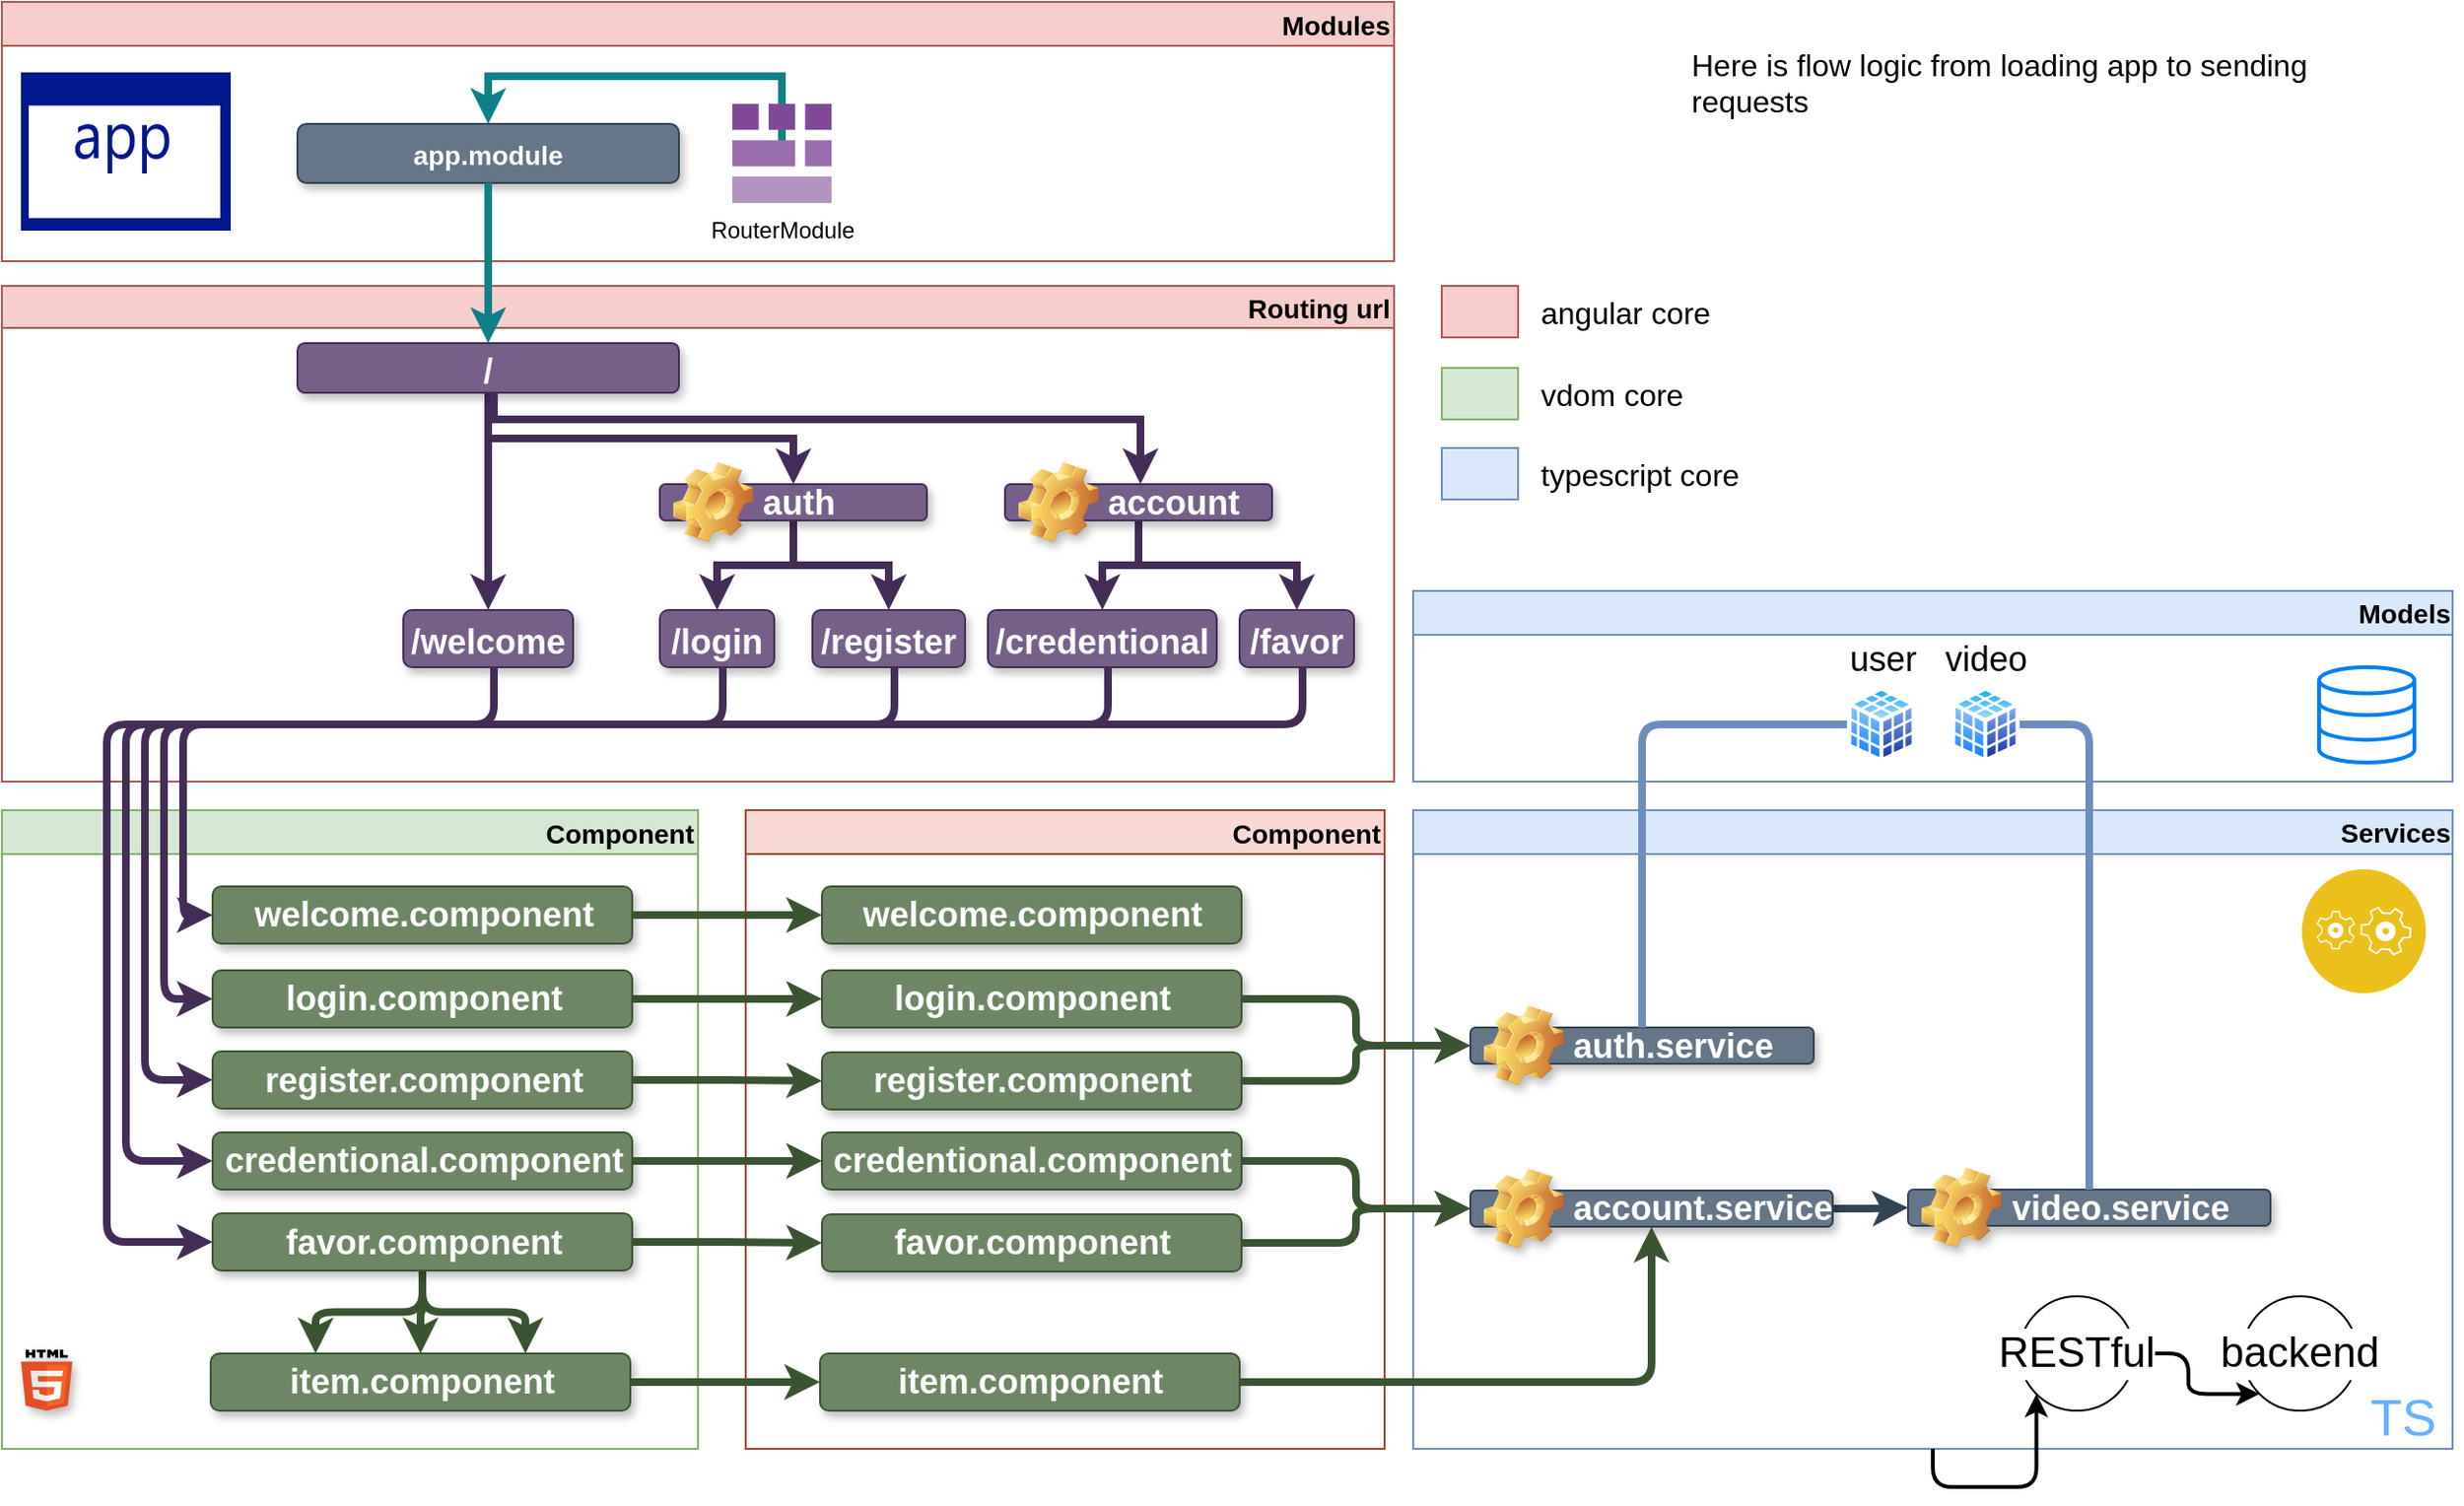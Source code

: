 <mxfile version="10.6.7" type="device"><diagram name="Page-1" id="97916047-d0de-89f5-080d-49f4d83e522f"><mxGraphModel dx="1394" dy="797" grid="1" gridSize="10" guides="1" tooltips="1" connect="1" arrows="1" fold="1" page="1" pageScale="1.5" pageWidth="1169" pageHeight="827" background="#ffffff" math="0" shadow="0"><root><mxCell id="0"/><mxCell id="1" parent="0"/><mxCell id="tvefkhOYQkc8xCwXhyaA-61" value="Modules" style="swimlane;align=right;fontSize=14;rounded=0;shadow=0;glass=0;comic=0;fillColor=#f8cecc;strokeColor=#b85450;swimlaneFillColor=none;" parent="1" vertex="1"><mxGeometry x="15" y="11" width="730" height="136" as="geometry"/></mxCell><mxCell id="2" value="app.module" style="rounded=1;fillColor=#647687;strokeColor=#314354;shadow=1;fontStyle=1;fontColor=#ffffff;fontSize=14;" parent="tvefkhOYQkc8xCwXhyaA-61" vertex="1"><mxGeometry x="155" y="64" width="200" height="31" as="geometry"/></mxCell><mxCell id="tvefkhOYQkc8xCwXhyaA-65" value="" style="edgeStyle=orthogonalEdgeStyle;rounded=0;orthogonalLoop=1;jettySize=auto;html=1;" parent="tvefkhOYQkc8xCwXhyaA-61" edge="1"><mxGeometry relative="1" as="geometry"><mxPoint x="478.5" y="177" as="targetPoint"/></mxGeometry></mxCell><mxCell id="tvefkhOYQkc8xCwXhyaA-156" style="edgeStyle=elbowEdgeStyle;rounded=0;orthogonalLoop=1;jettySize=auto;html=1;entryX=0.5;entryY=0;entryDx=0;entryDy=0;strokeColor=#0e8088;strokeWidth=4;fillColor=#b0e3e6;fontSize=18;fontColor=#ffffff;" parent="tvefkhOYQkc8xCwXhyaA-61" source="tvefkhOYQkc8xCwXhyaA-63" target="2" edge="1"><mxGeometry relative="1" as="geometry"><Array as="points"><mxPoint x="362" y="39"/></Array></mxGeometry></mxCell><mxCell id="tvefkhOYQkc8xCwXhyaA-63" value="&lt;div&gt;&lt;span&gt;RouterModule&lt;/span&gt;&lt;/div&gt;" style="aspect=fixed;html=1;perimeter=none;align=center;shadow=0;dashed=0;image;fontSize=12;image=img/lib/mscae/Module.svg;" parent="tvefkhOYQkc8xCwXhyaA-61" vertex="1"><mxGeometry x="383" y="53.5" width="52" height="52" as="geometry"/></mxCell><mxCell id="tvefkhOYQkc8xCwXhyaA-71" value="" style="pointerEvents=1;shadow=0;dashed=0;html=1;strokeColor=none;labelPosition=center;verticalLabelPosition=bottom;verticalAlign=top;align=center;shape=mxgraph.mscae.enterprise.application;fillColor=#00188D;" parent="tvefkhOYQkc8xCwXhyaA-61" vertex="1"><mxGeometry x="10" y="37" width="110" height="83" as="geometry"/></mxCell><mxCell id="tvefkhOYQkc8xCwXhyaA-69" value="Routing url" style="swimlane;align=right;startSize=22;fontSize=14;rounded=0;shadow=0;glass=0;comic=0;fillColor=#f8cecc;strokeColor=#b85450;" parent="1" vertex="1"><mxGeometry x="15" y="160" width="730" height="260" as="geometry"/></mxCell><mxCell id="tvefkhOYQkc8xCwXhyaA-70" value="" style="shape=image;html=1;verticalAlign=top;verticalLabelPosition=bottom;labelBackgroundColor=#ffffff;imageAspect=0;aspect=fixed;image=https://cdn1.iconfinder.com/data/icons/seo-outline-colored-free/128/Server_Proxy_Hosting_Url_link_window-128.png" parent="tvefkhOYQkc8xCwXhyaA-69" vertex="1"><mxGeometry x="10" y="30" width="110" height="110" as="geometry"/></mxCell><mxCell id="tvefkhOYQkc8xCwXhyaA-118" style="edgeStyle=orthogonalEdgeStyle;rounded=0;orthogonalLoop=1;jettySize=auto;html=1;strokeColor=#432D57;strokeWidth=4;fillColor=#76608a;fontSize=18;fontColor=#FFFFFF;" parent="tvefkhOYQkc8xCwXhyaA-69" source="tvefkhOYQkc8xCwXhyaA-75" target="tvefkhOYQkc8xCwXhyaA-81" edge="1"><mxGeometry relative="1" as="geometry"/></mxCell><mxCell id="tvefkhOYQkc8xCwXhyaA-129" style="edgeStyle=orthogonalEdgeStyle;rounded=0;orthogonalLoop=1;jettySize=auto;html=1;entryX=0.5;entryY=0;entryDx=0;entryDy=0;strokeColor=#432D57;strokeWidth=4;fillColor=#76608a;fontSize=18;fontColor=#FFFFFF;" parent="tvefkhOYQkc8xCwXhyaA-69" source="tvefkhOYQkc8xCwXhyaA-75" target="tvefkhOYQkc8xCwXhyaA-128" edge="1"><mxGeometry relative="1" as="geometry"><Array as="points"><mxPoint x="255" y="80"/><mxPoint x="415" y="80"/></Array></mxGeometry></mxCell><mxCell id="tvefkhOYQkc8xCwXhyaA-75" value="/" style="rounded=1;fillColor=#76608a;strokeColor=#432D57;shadow=1;fontStyle=1;fontSize=18;fontColor=#ffffff;" parent="tvefkhOYQkc8xCwXhyaA-69" vertex="1"><mxGeometry x="155" y="30" width="200" height="26" as="geometry"/></mxCell><mxCell id="tvefkhOYQkc8xCwXhyaA-81" value="/welcome" style="rounded=1;fillColor=#76608a;strokeColor=#432D57;shadow=1;fontStyle=1;fontSize=18;fontColor=#ffffff;" parent="tvefkhOYQkc8xCwXhyaA-69" vertex="1"><mxGeometry x="210.5" y="170" width="89" height="30" as="geometry"/></mxCell><mxCell id="tvefkhOYQkc8xCwXhyaA-114" value="/login" style="rounded=1;fillColor=#76608a;strokeColor=#432D57;shadow=1;fontStyle=1;fontSize=18;fontColor=#ffffff;" parent="tvefkhOYQkc8xCwXhyaA-69" vertex="1"><mxGeometry x="345" y="170" width="60" height="30" as="geometry"/></mxCell><mxCell id="tvefkhOYQkc8xCwXhyaA-119" value="/register" style="rounded=1;fillColor=#76608a;strokeColor=#432D57;shadow=1;fontStyle=1;fontSize=18;fontColor=#ffffff;" parent="tvefkhOYQkc8xCwXhyaA-69" vertex="1"><mxGeometry x="425" y="170" width="80" height="30" as="geometry"/></mxCell><mxCell id="tvefkhOYQkc8xCwXhyaA-131" style="edgeStyle=orthogonalEdgeStyle;rounded=0;orthogonalLoop=1;jettySize=auto;html=1;entryX=0.5;entryY=0;entryDx=0;entryDy=0;strokeColor=#432D57;strokeWidth=4;fillColor=#76608a;fontSize=18;fontColor=#FFFFFF;" parent="tvefkhOYQkc8xCwXhyaA-69" source="tvefkhOYQkc8xCwXhyaA-128" target="tvefkhOYQkc8xCwXhyaA-119" edge="1"><mxGeometry relative="1" as="geometry"><mxPoint x="466" y="183.5" as="targetPoint"/></mxGeometry></mxCell><mxCell id="tvefkhOYQkc8xCwXhyaA-139" style="edgeStyle=orthogonalEdgeStyle;rounded=0;orthogonalLoop=1;jettySize=auto;html=1;entryX=0.5;entryY=0;entryDx=0;entryDy=0;strokeColor=#432D57;strokeWidth=4;fillColor=#76608a;fontSize=18;fontColor=#FFFFFF;" parent="tvefkhOYQkc8xCwXhyaA-69" source="tvefkhOYQkc8xCwXhyaA-128" target="tvefkhOYQkc8xCwXhyaA-114" edge="1"><mxGeometry relative="1" as="geometry"/></mxCell><mxCell id="tvefkhOYQkc8xCwXhyaA-128" value="auth" style="label;whiteSpace=wrap;html=1;image=img/clipart/Gear_128x128.png;rounded=1;shadow=1;fillColor=#76608a;fontSize=18;strokeColor=#432D57;fontColor=#ffffff;" parent="tvefkhOYQkc8xCwXhyaA-69" vertex="1"><mxGeometry x="345" y="104" width="140" height="19" as="geometry"/></mxCell><mxCell id="tvefkhOYQkc8xCwXhyaA-132" value="/credentional" style="rounded=1;fillColor=#76608a;strokeColor=#432D57;shadow=1;fontStyle=1;fontSize=18;verticalAlign=middle;align=center;fontColor=#ffffff;" parent="tvefkhOYQkc8xCwXhyaA-69" vertex="1"><mxGeometry x="517" y="170" width="120" height="30" as="geometry"/></mxCell><mxCell id="tvefkhOYQkc8xCwXhyaA-133" value="/favor" style="rounded=1;fillColor=#76608a;strokeColor=#432D57;shadow=1;fontStyle=1;fontSize=18;fontColor=#ffffff;" parent="tvefkhOYQkc8xCwXhyaA-69" vertex="1"><mxGeometry x="649" y="170" width="60" height="30" as="geometry"/></mxCell><mxCell id="tvefkhOYQkc8xCwXhyaA-85" style="edgeStyle=orthogonalEdgeStyle;rounded=0;orthogonalLoop=1;jettySize=auto;html=1;entryX=0.5;entryY=0;entryDx=0;entryDy=0;strokeColor=#0e8088;strokeWidth=4;fillColor=#b0e3e6;fontSize=28;" parent="1" source="2" target="tvefkhOYQkc8xCwXhyaA-75" edge="1"><mxGeometry relative="1" as="geometry"/></mxCell><mxCell id="tvefkhOYQkc8xCwXhyaA-141" style="edgeStyle=orthogonalEdgeStyle;rounded=0;orthogonalLoop=1;jettySize=auto;html=1;entryX=0.5;entryY=0;entryDx=0;entryDy=0;strokeColor=#432D57;strokeWidth=4;fillColor=#76608a;fontSize=18;fontColor=#FFFFFF;" parent="1" source="tvefkhOYQkc8xCwXhyaA-136" target="tvefkhOYQkc8xCwXhyaA-132" edge="1"><mxGeometry relative="1" as="geometry"/></mxCell><mxCell id="tvefkhOYQkc8xCwXhyaA-142" style="edgeStyle=orthogonalEdgeStyle;rounded=0;orthogonalLoop=1;jettySize=auto;html=1;entryX=0.5;entryY=0;entryDx=0;entryDy=0;strokeColor=#432D57;strokeWidth=4;fillColor=#76608a;fontSize=18;fontColor=#FFFFFF;" parent="1" source="tvefkhOYQkc8xCwXhyaA-136" target="tvefkhOYQkc8xCwXhyaA-133" edge="1"><mxGeometry relative="1" as="geometry"/></mxCell><mxCell id="tvefkhOYQkc8xCwXhyaA-136" value="account" style="label;whiteSpace=wrap;html=1;image=img/clipart/Gear_128x128.png;rounded=1;shadow=1;fillColor=#76608a;fontSize=18;strokeColor=#432D57;fontColor=#ffffff;" parent="1" vertex="1"><mxGeometry x="541" y="264" width="140" height="19" as="geometry"/></mxCell><mxCell id="tvefkhOYQkc8xCwXhyaA-137" style="edgeStyle=orthogonalEdgeStyle;rounded=0;orthogonalLoop=1;jettySize=auto;html=1;strokeColor=#432D57;strokeWidth=4;fillColor=#76608a;fontSize=18;fontColor=#FFFFFF;" parent="1" source="tvefkhOYQkc8xCwXhyaA-75" target="tvefkhOYQkc8xCwXhyaA-136" edge="1"><mxGeometry relative="1" as="geometry"><Array as="points"><mxPoint x="273" y="230"/><mxPoint x="612" y="230"/></Array></mxGeometry></mxCell><mxCell id="tvefkhOYQkc8xCwXhyaA-145" value="Component" style="swimlane;rounded=0;shadow=0;fillColor=#d5e8d4;fontSize=14;align=right;glass=0;comic=0;strokeColor=#82b366;" parent="1" vertex="1"><mxGeometry x="15" y="435" width="365" height="335" as="geometry"/></mxCell><mxCell id="tvefkhOYQkc8xCwXhyaA-159" value="welcome.component&lt;br&gt;" style="rounded=1;fillColor=#6d8764;strokeColor=#3A5431;shadow=1;fontStyle=1;fontSize=18;fontColor=#ffffff;html=1;" parent="tvefkhOYQkc8xCwXhyaA-145" vertex="1"><mxGeometry x="110.5" y="40" width="220" height="30" as="geometry"/></mxCell><mxCell id="tvefkhOYQkc8xCwXhyaA-162" value="login.component" style="rounded=1;fillColor=#6d8764;strokeColor=#3A5431;shadow=1;fontStyle=1;fontSize=18;fontColor=#ffffff;html=1;" parent="tvefkhOYQkc8xCwXhyaA-145" vertex="1"><mxGeometry x="110.5" y="84" width="220" height="30" as="geometry"/></mxCell><mxCell id="tvefkhOYQkc8xCwXhyaA-164" value="register.component" style="rounded=1;fillColor=#6d8764;strokeColor=#3A5431;shadow=1;fontStyle=1;fontSize=18;fontColor=#ffffff;html=1;" parent="tvefkhOYQkc8xCwXhyaA-145" vertex="1"><mxGeometry x="110.5" y="126.5" width="220" height="30" as="geometry"/></mxCell><mxCell id="tvefkhOYQkc8xCwXhyaA-258" style="edgeStyle=orthogonalEdgeStyle;orthogonalLoop=1;jettySize=auto;html=1;entryX=0.5;entryY=0;entryDx=0;entryDy=0;startFill=0;endFill=1;strokeColor=#3A5431;strokeWidth=4;fillColor=#6d8764;fontSize=18;fontColor=#FFFFFF;" parent="tvefkhOYQkc8xCwXhyaA-145" source="tvefkhOYQkc8xCwXhyaA-167" target="tvefkhOYQkc8xCwXhyaA-226" edge="1"><mxGeometry relative="1" as="geometry"/></mxCell><mxCell id="tvefkhOYQkc8xCwXhyaA-259" style="edgeStyle=orthogonalEdgeStyle;orthogonalLoop=1;jettySize=auto;html=1;entryX=0.25;entryY=0;entryDx=0;entryDy=0;startFill=0;endFill=1;strokeColor=#3A5431;strokeWidth=4;fillColor=#6d8764;fontSize=18;fontColor=#FFFFFF;" parent="tvefkhOYQkc8xCwXhyaA-145" source="tvefkhOYQkc8xCwXhyaA-167" target="tvefkhOYQkc8xCwXhyaA-226" edge="1"><mxGeometry relative="1" as="geometry"/></mxCell><mxCell id="tvefkhOYQkc8xCwXhyaA-260" style="edgeStyle=orthogonalEdgeStyle;orthogonalLoop=1;jettySize=auto;html=1;entryX=0.75;entryY=0;entryDx=0;entryDy=0;startFill=0;endFill=1;strokeColor=#3A5431;strokeWidth=4;fillColor=#6d8764;fontSize=18;fontColor=#FFFFFF;" parent="tvefkhOYQkc8xCwXhyaA-145" source="tvefkhOYQkc8xCwXhyaA-167" target="tvefkhOYQkc8xCwXhyaA-226" edge="1"><mxGeometry relative="1" as="geometry"/></mxCell><mxCell id="tvefkhOYQkc8xCwXhyaA-167" value="favor.component" style="rounded=1;fillColor=#6d8764;strokeColor=#3A5431;shadow=1;fontStyle=1;fontSize=18;fontColor=#ffffff;html=1;" parent="tvefkhOYQkc8xCwXhyaA-145" vertex="1"><mxGeometry x="110.5" y="211.5" width="220" height="30" as="geometry"/></mxCell><mxCell id="tvefkhOYQkc8xCwXhyaA-226" value="item.component" style="rounded=1;fillColor=#6d8764;strokeColor=#3A5431;shadow=1;fontStyle=1;fontSize=18;fontColor=#ffffff;html=1;" parent="tvefkhOYQkc8xCwXhyaA-145" vertex="1"><mxGeometry x="109.5" y="285" width="220" height="30" as="geometry"/></mxCell><mxCell id="tvefkhOYQkc8xCwXhyaA-169" value="&lt;div style=&quot;text-align: center&quot;&gt;&lt;span&gt;credentional.component&lt;/span&gt;&lt;/div&gt;" style="rounded=1;fillColor=#6d8764;strokeColor=#3A5431;shadow=1;fontStyle=1;fontSize=18;verticalAlign=middle;align=center;fontColor=#ffffff;html=1;" parent="tvefkhOYQkc8xCwXhyaA-145" vertex="1"><mxGeometry x="110.5" y="169" width="220" height="30" as="geometry"/></mxCell><mxCell id="tvefkhOYQkc8xCwXhyaA-303" value="" style="dashed=0;outlineConnect=0;html=1;align=center;labelPosition=center;verticalLabelPosition=bottom;verticalAlign=top;shape=mxgraph.weblogos.html5;rounded=1;shadow=1;strokeColor=#432D57;fillColor=#76608a;fontSize=18;fontColor=#000000;" parent="tvefkhOYQkc8xCwXhyaA-145" vertex="1"><mxGeometry x="10" y="283" width="27" height="32" as="geometry"/></mxCell><mxCell id="tvefkhOYQkc8xCwXhyaA-308" value="" style="shape=image;html=1;verticalAlign=top;verticalLabelPosition=bottom;labelBackgroundColor=#ffffff;imageAspect=0;aspect=fixed;image=https://cdn4.iconfinder.com/data/icons/logos-and-brands/512/233_Node_Js_logo-128.png;rounded=1;shadow=1;strokeColor=#432D57;fillColor=#76608a;fontSize=18;fontColor=#000000;align=center;" parent="tvefkhOYQkc8xCwXhyaA-145" vertex="1"><mxGeometry x="45" y="285" width="32" height="32" as="geometry"/></mxCell><mxCell id="tvefkhOYQkc8xCwXhyaA-185" value="" style="group" parent="1" vertex="1" connectable="0"><mxGeometry x="70" y="390" width="627" height="263" as="geometry"/></mxCell><mxCell id="tvefkhOYQkc8xCwXhyaA-189" value="" style="group;fillColor=none;strokeColor=none;fontColor=#ffffff;" parent="1" vertex="1" connectable="0"><mxGeometry x="70" y="390" width="627" height="272" as="geometry"/></mxCell><mxCell id="tvefkhOYQkc8xCwXhyaA-180" style="edgeStyle=orthogonalEdgeStyle;rounded=1;orthogonalLoop=1;jettySize=auto;html=1;strokeColor=#432D57;strokeWidth=4;fillColor=#76608a;fontSize=18;fontColor=#FFFFFF;entryX=0;entryY=0.5;entryDx=0;entryDy=0;" parent="1" source="tvefkhOYQkc8xCwXhyaA-81" target="tvefkhOYQkc8xCwXhyaA-159" edge="1"><mxGeometry relative="1" as="geometry"><mxPoint x="90" y="480" as="targetPoint"/><Array as="points"><mxPoint x="273" y="390"/><mxPoint x="110" y="390"/><mxPoint x="110" y="490"/></Array></mxGeometry></mxCell><mxCell id="tvefkhOYQkc8xCwXhyaA-181" style="edgeStyle=orthogonalEdgeStyle;orthogonalLoop=1;jettySize=auto;html=1;strokeColor=#432D57;strokeWidth=4;fillColor=#76608a;fontSize=18;fontColor=#FFFFFF;rounded=1;startArrow=none;startFill=0;entryX=0;entryY=0.5;entryDx=0;entryDy=0;" parent="1" source="tvefkhOYQkc8xCwXhyaA-114" target="tvefkhOYQkc8xCwXhyaA-162" edge="1"><mxGeometry relative="1" as="geometry"><mxPoint x="90" y="520" as="targetPoint"/><Array as="points"><mxPoint x="393" y="390"/><mxPoint x="100" y="390"/><mxPoint x="100" y="534"/></Array></mxGeometry></mxCell><mxCell id="tvefkhOYQkc8xCwXhyaA-182" style="edgeStyle=orthogonalEdgeStyle;rounded=1;orthogonalLoop=1;jettySize=auto;html=1;startArrow=none;startFill=0;strokeColor=#432D57;strokeWidth=4;fillColor=#76608a;fontSize=18;fontColor=#FFFFFF;entryX=0;entryY=0.5;entryDx=0;entryDy=0;" parent="1" source="tvefkhOYQkc8xCwXhyaA-119" target="tvefkhOYQkc8xCwXhyaA-164" edge="1"><mxGeometry relative="1" as="geometry"><mxPoint x="90" y="560" as="targetPoint"/><Array as="points"><mxPoint x="483" y="390"/><mxPoint x="90" y="390"/><mxPoint x="90" y="577"/></Array></mxGeometry></mxCell><mxCell id="tvefkhOYQkc8xCwXhyaA-184" style="edgeStyle=orthogonalEdgeStyle;rounded=1;orthogonalLoop=1;jettySize=auto;html=1;startArrow=none;startFill=0;strokeColor=#432D57;strokeWidth=4;fillColor=#76608a;fontSize=18;fontColor=#FFFFFF;comic=0;entryX=0;entryY=0.5;entryDx=0;entryDy=0;" parent="1" source="tvefkhOYQkc8xCwXhyaA-133" target="tvefkhOYQkc8xCwXhyaA-167" edge="1"><mxGeometry relative="1" as="geometry"><mxPoint x="150" y="653" as="targetPoint"/><Array as="points"><mxPoint x="697" y="390"/><mxPoint x="70" y="390"/><mxPoint x="70" y="662"/></Array></mxGeometry></mxCell><mxCell id="tvefkhOYQkc8xCwXhyaA-183" style="edgeStyle=orthogonalEdgeStyle;rounded=1;orthogonalLoop=1;jettySize=auto;html=1;startArrow=none;startFill=0;strokeColor=#432D57;strokeWidth=4;fillColor=#76608a;fontSize=18;fontColor=#FFFFFF;entryX=0;entryY=0.5;entryDx=0;entryDy=0;" parent="1" source="tvefkhOYQkc8xCwXhyaA-132" target="tvefkhOYQkc8xCwXhyaA-169" edge="1"><mxGeometry relative="1" as="geometry"><mxPoint x="90" y="610" as="targetPoint"/><Array as="points"><mxPoint x="595" y="390"/><mxPoint x="80" y="390"/><mxPoint x="80" y="619"/></Array></mxGeometry></mxCell><mxCell id="tvefkhOYQkc8xCwXhyaA-197" value="&lt;font color=&quot;#000000&quot; style=&quot;font-size: 14px;&quot;&gt;Services&lt;br style=&quot;font-size: 14px;&quot;&gt;&lt;/font&gt;" style="swimlane;rounded=0;shadow=0;strokeColor=#6c8ebf;fillColor=#dae8fc;fontSize=14;align=right;html=1;arcSize=17;glass=0;comic=0;" parent="1" vertex="1"><mxGeometry x="755" y="435" width="545" height="335" as="geometry"/></mxCell><mxCell id="tvefkhOYQkc8xCwXhyaA-199" value="" style="aspect=fixed;perimeter=ellipsePerimeter;html=1;align=center;shadow=0;dashed=0;fontColor=#4277BB;labelBackgroundColor=#ffffff;fontSize=12;spacingTop=3;image;image=img/lib/ibm/applications/application_logic.svg;rounded=0;glass=0;comic=0;strokeColor=#000000;fillColor=none;" parent="tvefkhOYQkc8xCwXhyaA-197" vertex="1"><mxGeometry x="466" y="31" width="65" height="65" as="geometry"/></mxCell><mxCell id="tvefkhOYQkc8xCwXhyaA-209" value="auth.service" style="label;whiteSpace=wrap;html=1;image=img/clipart/Gear_128x128.png;rounded=1;shadow=1;fontSize=18;align=left;fillColor=#647687;strokeColor=#314354;fontColor=#ffffff;" parent="tvefkhOYQkc8xCwXhyaA-197" vertex="1"><mxGeometry x="30" y="114" width="180" height="19" as="geometry"/></mxCell><mxCell id="tvefkhOYQkc8xCwXhyaA-264" style="edgeStyle=orthogonalEdgeStyle;orthogonalLoop=1;jettySize=auto;html=1;startFill=0;endFill=1;strokeColor=#314354;strokeWidth=4;fillColor=#647687;fontSize=18;fontColor=#FFFFFF;" parent="tvefkhOYQkc8xCwXhyaA-197" source="tvefkhOYQkc8xCwXhyaA-214" target="tvefkhOYQkc8xCwXhyaA-263" edge="1"><mxGeometry relative="1" as="geometry"/></mxCell><mxCell id="tvefkhOYQkc8xCwXhyaA-214" value="account.service&lt;br&gt;" style="label;whiteSpace=wrap;html=1;image=img/clipart/Gear_128x128.png;rounded=1;shadow=1;fontSize=18;align=left;fillColor=#647687;strokeColor=#314354;fontColor=#ffffff;" parent="tvefkhOYQkc8xCwXhyaA-197" vertex="1"><mxGeometry x="30" y="199.5" width="190" height="19" as="geometry"/></mxCell><mxCell id="tvefkhOYQkc8xCwXhyaA-263" value="video.service&lt;br&gt;" style="label;whiteSpace=wrap;html=1;image=img/clipart/Gear_128x128.png;rounded=1;shadow=1;fontSize=18;align=left;fillColor=#647687;strokeColor=#314354;fontColor=#ffffff;" parent="tvefkhOYQkc8xCwXhyaA-197" vertex="1"><mxGeometry x="259.5" y="199" width="190" height="19" as="geometry"/></mxCell><mxCell id="tvefkhOYQkc8xCwXhyaA-309" value="&lt;font color=&quot;#66b2ff&quot;&gt;TS&lt;/font&gt;" style="text;html=1;resizable=0;points=[];autosize=1;align=left;verticalAlign=top;spacingTop=-4;fontSize=27;fillColor=none;strokeColor=none;" parent="tvefkhOYQkc8xCwXhyaA-197" vertex="1"><mxGeometry x="500" y="300" width="50" height="30" as="geometry"/></mxCell><mxCell id="tvefkhOYQkc8xCwXhyaA-321" style="edgeStyle=orthogonalEdgeStyle;orthogonalLoop=1;jettySize=auto;html=1;startFill=0;endArrow=classic;endFill=1;strokeColor=#000000;strokeWidth=2;fillColor=#76608a;fontSize=22;fontColor=#000000;entryX=0;entryY=1;entryDx=0;entryDy=0;" parent="tvefkhOYQkc8xCwXhyaA-197" source="tvefkhOYQkc8xCwXhyaA-318" target="tvefkhOYQkc8xCwXhyaA-320" edge="1"><mxGeometry relative="1" as="geometry"><mxPoint x="415" y="285" as="targetPoint"/></mxGeometry></mxCell><mxCell id="tvefkhOYQkc8xCwXhyaA-318" value="RESTful" style="ellipse;whiteSpace=wrap;html=1;aspect=fixed;rounded=1;shadow=0;labelBackgroundColor=#ffffff;strokeColor=#000000;fillColor=#ffffff;fontSize=22;fontColor=#000000;align=center;" parent="tvefkhOYQkc8xCwXhyaA-197" vertex="1"><mxGeometry x="318" y="255" width="60" height="60" as="geometry"/></mxCell><mxCell id="tvefkhOYQkc8xCwXhyaA-320" value="backend" style="ellipse;whiteSpace=wrap;html=1;aspect=fixed;rounded=1;shadow=0;labelBackgroundColor=#ffffff;strokeColor=#000000;fillColor=#ffffff;fontSize=22;fontColor=#000000;align=center;" parent="tvefkhOYQkc8xCwXhyaA-197" vertex="1"><mxGeometry x="435" y="255" width="60" height="60" as="geometry"/></mxCell><mxCell id="tvefkhOYQkc8xCwXhyaA-323" style="edgeStyle=orthogonalEdgeStyle;orthogonalLoop=1;jettySize=auto;html=1;entryX=0;entryY=1;entryDx=0;entryDy=0;startFill=0;endArrow=classic;endFill=1;strokeColor=#000000;strokeWidth=2;fillColor=#76608a;fontSize=22;fontColor=#000000;" parent="tvefkhOYQkc8xCwXhyaA-197" source="tvefkhOYQkc8xCwXhyaA-197" target="tvefkhOYQkc8xCwXhyaA-318" edge="1"><mxGeometry relative="1" as="geometry"/></mxCell><mxCell id="tvefkhOYQkc8xCwXhyaA-295" value="&lt;font color=&quot;#000000&quot; style=&quot;font-size: 14px&quot;&gt;Models&lt;br style=&quot;font-size: 14px&quot;&gt;&lt;/font&gt;" style="swimlane;rounded=0;shadow=0;strokeColor=#6c8ebf;fillColor=#dae8fc;fontSize=14;align=right;html=1;arcSize=17;glass=0;comic=0;" parent="1" vertex="1"><mxGeometry x="755" y="320" width="545" height="100" as="geometry"/></mxCell><mxCell id="tvefkhOYQkc8xCwXhyaA-302" value="" style="html=1;verticalLabelPosition=bottom;align=center;labelBackgroundColor=#ffffff;verticalAlign=top;strokeWidth=2;strokeColor=#0080F0;fillColor=#ffffff;shadow=0;dashed=0;shape=mxgraph.ios7.icons.data;rounded=1;fontSize=18;fontColor=#000000;aspect=fixed;" parent="tvefkhOYQkc8xCwXhyaA-295" vertex="1"><mxGeometry x="475" y="40" width="50" height="50" as="geometry"/></mxCell><mxCell id="tvefkhOYQkc8xCwXhyaA-198" value="" style="shape=image;html=1;verticalAlign=top;verticalLabelPosition=bottom;labelBackgroundColor=#ffffff;imageAspect=0;aspect=fixed;image=https://cdn4.iconfinder.com/data/icons/logos-and-brands/512/21_Angular_logo_logos-128.png;rounded=0;shadow=0;glass=0;comic=0;strokeColor=#000000;fillColor=none;fontSize=14;fontColor=#000000;align=right;" parent="1" vertex="1"><mxGeometry x="760" y="11" width="128" height="128" as="geometry"/></mxCell><mxCell id="tvefkhOYQkc8xCwXhyaA-200" value="Here is flow logic from loading app to sending &lt;br&gt;requests" style="text;html=1;resizable=0;points=[];autosize=1;align=left;verticalAlign=top;spacingTop=-4;fontSize=16;fontColor=#000000;" parent="1" vertex="1"><mxGeometry x="899" y="32" width="340" height="40" as="geometry"/></mxCell><mxCell id="tvefkhOYQkc8xCwXhyaA-202" value="&lt;div&gt;angular core&lt;/div&gt;" style="rounded=0;html=1;shadow=0;glass=0;comic=0;strokeColor=#b85450;fillColor=#f8cecc;fontSize=16;align=left;labelPosition=right;verticalLabelPosition=middle;verticalAlign=middle;textDirection=ltr;spacingLeft=10;" parent="1" vertex="1"><mxGeometry x="770" y="160" width="40" height="27" as="geometry"/></mxCell><mxCell id="tvefkhOYQkc8xCwXhyaA-206" value="&lt;div&gt;vdom core&lt;/div&gt;" style="rounded=0;html=1;shadow=0;glass=0;comic=0;strokeColor=#82b366;fillColor=#d5e8d4;fontSize=16;align=left;labelPosition=right;verticalLabelPosition=middle;verticalAlign=middle;textDirection=ltr;spacingLeft=10;" parent="1" vertex="1"><mxGeometry x="770" y="203" width="40" height="27" as="geometry"/></mxCell><mxCell id="tvefkhOYQkc8xCwXhyaA-276" value="&lt;div&gt;typescript core&lt;/div&gt;" style="rounded=0;html=1;shadow=0;glass=0;comic=0;strokeColor=#6c8ebf;fillColor=#dae8fc;fontSize=16;align=left;labelPosition=right;verticalLabelPosition=middle;verticalAlign=middle;textDirection=ltr;spacingLeft=10;" parent="1" vertex="1"><mxGeometry x="770" y="245" width="40" height="27" as="geometry"/></mxCell><mxCell id="tvefkhOYQkc8xCwXhyaA-232" value="Component" style="swimlane;rounded=0;shadow=0;fillColor=#fad9d5;fontSize=14;align=right;glass=0;comic=0;strokeColor=#ae4132;" parent="1" vertex="1"><mxGeometry x="405" y="435" width="335" height="335" as="geometry"/></mxCell><mxCell id="tvefkhOYQkc8xCwXhyaA-246" value="welcome.component&lt;br&gt;" style="rounded=1;fillColor=#6d8764;strokeColor=#3A5431;shadow=1;fontStyle=1;fontSize=18;fontColor=#ffffff;html=1;align=center;" parent="tvefkhOYQkc8xCwXhyaA-232" vertex="1"><mxGeometry x="40" y="40" width="220" height="30" as="geometry"/></mxCell><mxCell id="tvefkhOYQkc8xCwXhyaA-248" value="login.component" style="rounded=1;fillColor=#6d8764;strokeColor=#3A5431;shadow=1;fontStyle=1;fontSize=18;fontColor=#ffffff;html=1;align=center;" parent="tvefkhOYQkc8xCwXhyaA-232" vertex="1"><mxGeometry x="40" y="84" width="220" height="30" as="geometry"/></mxCell><mxCell id="tvefkhOYQkc8xCwXhyaA-250" value="register.component" style="rounded=1;fillColor=#6d8764;strokeColor=#3A5431;shadow=1;fontStyle=1;fontSize=18;fontColor=#ffffff;html=1;align=center;" parent="tvefkhOYQkc8xCwXhyaA-232" vertex="1"><mxGeometry x="40" y="127" width="220" height="30" as="geometry"/></mxCell><mxCell id="tvefkhOYQkc8xCwXhyaA-252" value="&lt;div style=&quot;text-align: center&quot;&gt;&lt;span&gt;credentional.component&lt;/span&gt;&lt;/div&gt;" style="rounded=1;fillColor=#6d8764;strokeColor=#3A5431;shadow=1;fontStyle=1;fontSize=18;verticalAlign=middle;align=center;fontColor=#ffffff;html=1;" parent="tvefkhOYQkc8xCwXhyaA-232" vertex="1"><mxGeometry x="40" y="169" width="220" height="30" as="geometry"/></mxCell><mxCell id="tvefkhOYQkc8xCwXhyaA-254" value="favor.component" style="rounded=1;fillColor=#6d8764;strokeColor=#3A5431;shadow=1;fontStyle=1;fontSize=18;fontColor=#ffffff;html=1;align=center;" parent="tvefkhOYQkc8xCwXhyaA-232" vertex="1"><mxGeometry x="40" y="212" width="220" height="30" as="geometry"/></mxCell><mxCell id="tvefkhOYQkc8xCwXhyaA-256" value="item.component" style="rounded=1;fillColor=#6d8764;strokeColor=#3A5431;shadow=1;fontStyle=1;fontSize=18;fontColor=#ffffff;html=1;align=center;" parent="tvefkhOYQkc8xCwXhyaA-232" vertex="1"><mxGeometry x="39" y="285" width="220" height="30" as="geometry"/></mxCell><mxCell id="tvefkhOYQkc8xCwXhyaA-247" style="edgeStyle=orthogonalEdgeStyle;orthogonalLoop=1;jettySize=auto;html=1;startFill=0;endFill=1;strokeColor=#3A5431;strokeWidth=4;fillColor=#6d8764;fontSize=18;fontColor=#FFFFFF;" parent="1" source="tvefkhOYQkc8xCwXhyaA-159" target="tvefkhOYQkc8xCwXhyaA-246" edge="1"><mxGeometry relative="1" as="geometry"/></mxCell><mxCell id="tvefkhOYQkc8xCwXhyaA-249" style="edgeStyle=orthogonalEdgeStyle;orthogonalLoop=1;jettySize=auto;html=1;startFill=0;endFill=1;strokeColor=#3A5431;strokeWidth=4;fillColor=#6d8764;fontSize=18;fontColor=#FFFFFF;" parent="1" source="tvefkhOYQkc8xCwXhyaA-162" target="tvefkhOYQkc8xCwXhyaA-248" edge="1"><mxGeometry relative="1" as="geometry"/></mxCell><mxCell id="tvefkhOYQkc8xCwXhyaA-251" style="edgeStyle=orthogonalEdgeStyle;orthogonalLoop=1;jettySize=auto;html=1;startFill=0;endFill=1;strokeColor=#3A5431;strokeWidth=4;fillColor=#6d8764;fontSize=18;fontColor=#FFFFFF;" parent="1" source="tvefkhOYQkc8xCwXhyaA-164" target="tvefkhOYQkc8xCwXhyaA-250" edge="1"><mxGeometry relative="1" as="geometry"/></mxCell><mxCell id="tvefkhOYQkc8xCwXhyaA-253" style="edgeStyle=orthogonalEdgeStyle;orthogonalLoop=1;jettySize=auto;html=1;startFill=0;endFill=1;strokeColor=#3A5431;strokeWidth=4;fillColor=#6d8764;fontSize=18;fontColor=#FFFFFF;" parent="1" source="tvefkhOYQkc8xCwXhyaA-169" target="tvefkhOYQkc8xCwXhyaA-252" edge="1"><mxGeometry relative="1" as="geometry"/></mxCell><mxCell id="tvefkhOYQkc8xCwXhyaA-255" style="edgeStyle=orthogonalEdgeStyle;orthogonalLoop=1;jettySize=auto;html=1;startFill=0;endFill=1;strokeColor=#3A5431;strokeWidth=4;fillColor=#6d8764;fontSize=18;fontColor=#FFFFFF;" parent="1" source="tvefkhOYQkc8xCwXhyaA-167" target="tvefkhOYQkc8xCwXhyaA-254" edge="1"><mxGeometry relative="1" as="geometry"/></mxCell><mxCell id="tvefkhOYQkc8xCwXhyaA-257" style="edgeStyle=orthogonalEdgeStyle;orthogonalLoop=1;jettySize=auto;html=1;startFill=0;endFill=1;strokeColor=#3A5431;strokeWidth=4;fillColor=#6d8764;fontSize=18;fontColor=#FFFFFF;" parent="1" source="tvefkhOYQkc8xCwXhyaA-226" target="tvefkhOYQkc8xCwXhyaA-256" edge="1"><mxGeometry relative="1" as="geometry"/></mxCell><mxCell id="tvefkhOYQkc8xCwXhyaA-272" style="edgeStyle=orthogonalEdgeStyle;orthogonalLoop=1;jettySize=auto;html=1;entryX=0;entryY=0.5;entryDx=0;entryDy=0;startFill=0;endFill=1;strokeColor=#3A5431;strokeWidth=4;fillColor=#6d8764;fontSize=18;fontColor=#FFFFFF;" parent="1" source="tvefkhOYQkc8xCwXhyaA-248" target="tvefkhOYQkc8xCwXhyaA-209" edge="1"><mxGeometry relative="1" as="geometry"/></mxCell><mxCell id="tvefkhOYQkc8xCwXhyaA-273" style="edgeStyle=orthogonalEdgeStyle;orthogonalLoop=1;jettySize=auto;html=1;startFill=0;endFill=1;strokeColor=#3A5431;strokeWidth=4;fillColor=#6d8764;fontSize=18;fontColor=#FFFFFF;" parent="1" source="tvefkhOYQkc8xCwXhyaA-250" target="tvefkhOYQkc8xCwXhyaA-209" edge="1"><mxGeometry relative="1" as="geometry"/></mxCell><mxCell id="tvefkhOYQkc8xCwXhyaA-274" style="edgeStyle=orthogonalEdgeStyle;orthogonalLoop=1;jettySize=auto;html=1;entryX=0;entryY=0.5;entryDx=0;entryDy=0;startFill=0;endFill=1;strokeColor=#3A5431;strokeWidth=4;fillColor=#6d8764;fontSize=18;fontColor=#FFFFFF;" parent="1" source="tvefkhOYQkc8xCwXhyaA-252" target="tvefkhOYQkc8xCwXhyaA-214" edge="1"><mxGeometry relative="1" as="geometry"/></mxCell><mxCell id="tvefkhOYQkc8xCwXhyaA-275" style="edgeStyle=orthogonalEdgeStyle;orthogonalLoop=1;jettySize=auto;html=1;entryX=0;entryY=0.5;entryDx=0;entryDy=0;startFill=0;endFill=1;strokeColor=#3A5431;strokeWidth=4;fillColor=#6d8764;fontSize=18;fontColor=#FFFFFF;" parent="1" source="tvefkhOYQkc8xCwXhyaA-254" target="tvefkhOYQkc8xCwXhyaA-214" edge="1"><mxGeometry relative="1" as="geometry"/></mxCell><mxCell id="tvefkhOYQkc8xCwXhyaA-285" style="edgeStyle=orthogonalEdgeStyle;orthogonalLoop=1;jettySize=auto;html=1;startFill=0;endFill=1;strokeColor=#3A5431;strokeWidth=4;fillColor=#6d8764;fontSize=18;fontColor=#000000;" parent="1" source="tvefkhOYQkc8xCwXhyaA-256" target="tvefkhOYQkc8xCwXhyaA-214" edge="1"><mxGeometry relative="1" as="geometry"/></mxCell><mxCell id="tvefkhOYQkc8xCwXhyaA-279" value="user" style="aspect=fixed;perimeter=ellipsePerimeter;html=1;align=center;shadow=0;dashed=0;spacingTop=3;image;image=img/lib/active_directory/database_cube.svg;rounded=1;strokeColor=#432D57;fillColor=#76608a;fontSize=18;fontColor=#000000;labelPosition=center;verticalLabelPosition=top;verticalAlign=bottom;" parent="1" vertex="1"><mxGeometry x="982.5" y="370" width="36" height="40" as="geometry"/></mxCell><mxCell id="tvefkhOYQkc8xCwXhyaA-281" value="video" style="aspect=fixed;perimeter=ellipsePerimeter;html=1;align=center;shadow=0;dashed=0;spacingTop=3;image;image=img/lib/active_directory/database_cube.svg;rounded=1;strokeColor=#432D57;fillColor=#76608a;fontSize=18;fontColor=#000000;labelPosition=center;verticalLabelPosition=top;verticalAlign=bottom;" parent="1" vertex="1"><mxGeometry x="1037" y="370" width="36" height="40" as="geometry"/></mxCell><mxCell id="tvefkhOYQkc8xCwXhyaA-280" style="edgeStyle=orthogonalEdgeStyle;orthogonalLoop=1;jettySize=auto;html=1;entryX=0.5;entryY=0;entryDx=0;entryDy=0;startFill=0;endFill=0;strokeWidth=4;fontSize=18;fontColor=#FFFFFF;endArrow=none;fillColor=#dae8fc;strokeColor=#6c8ebf;" parent="1" source="tvefkhOYQkc8xCwXhyaA-279" target="tvefkhOYQkc8xCwXhyaA-209" edge="1"><mxGeometry relative="1" as="geometry"/></mxCell><mxCell id="tvefkhOYQkc8xCwXhyaA-286" style="edgeStyle=orthogonalEdgeStyle;orthogonalLoop=1;jettySize=auto;html=1;entryX=0.5;entryY=0;entryDx=0;entryDy=0;startFill=0;endFill=0;strokeWidth=4;fontSize=18;fontColor=#000000;exitX=1;exitY=0.5;exitDx=0;exitDy=0;endArrow=none;fillColor=#dae8fc;strokeColor=#6c8ebf;" parent="1" source="tvefkhOYQkc8xCwXhyaA-281" target="tvefkhOYQkc8xCwXhyaA-263" edge="1"><mxGeometry relative="1" as="geometry"/></mxCell></root></mxGraphModel></diagram></mxfile>